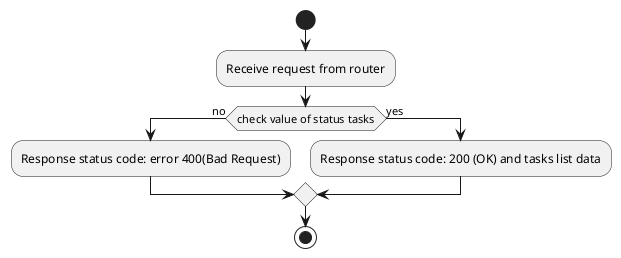 @startuml filterTask Controller activity
start
:Receive request from router; 
if (check value of status tasks) then (no)
    :Response status code: error 400(Bad Request);
else (yes)
   :Response status code: 200 (OK) and tasks list data;
endif
stop
@enduml
